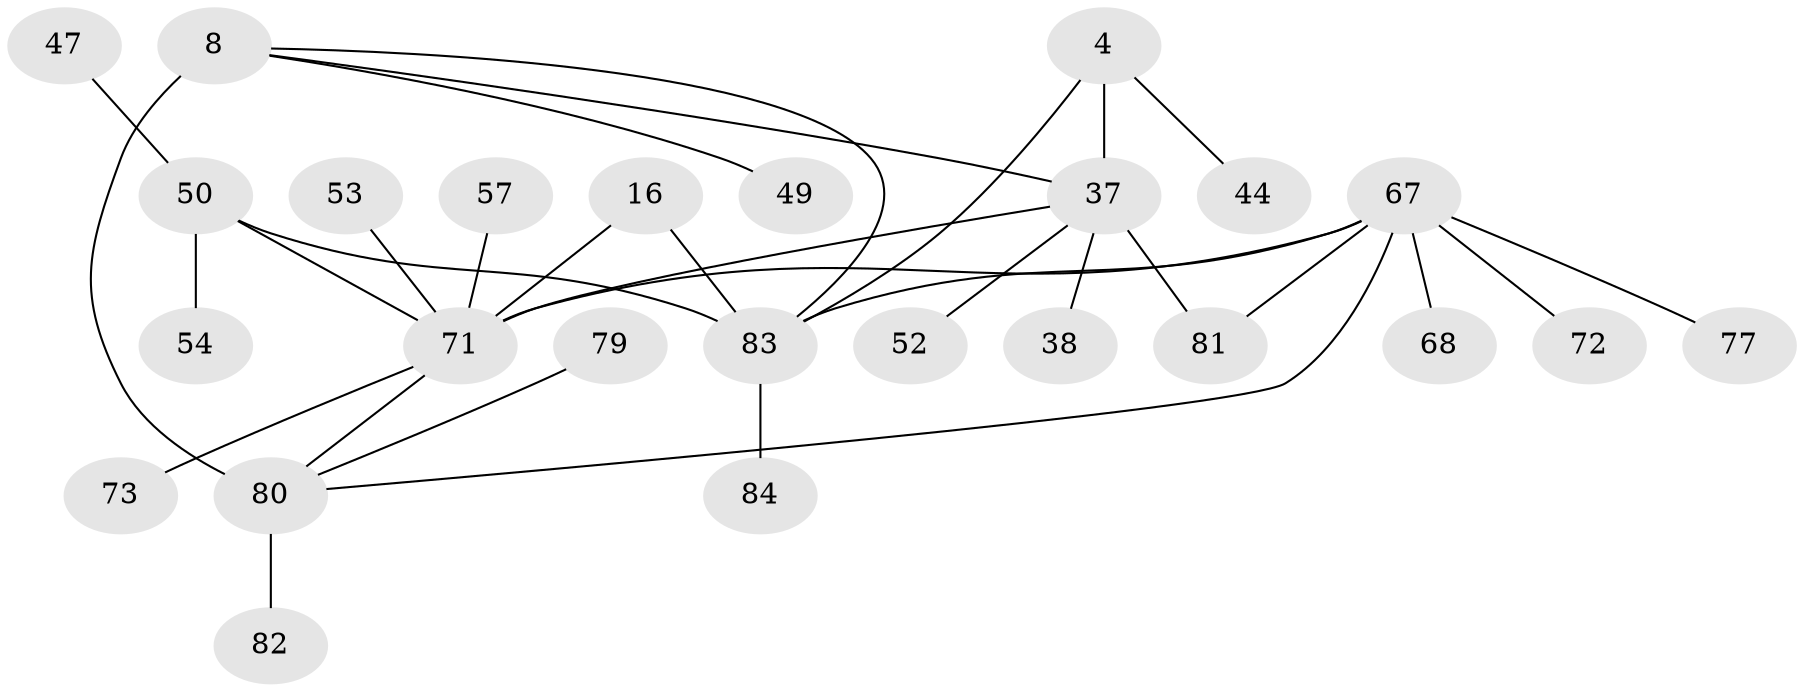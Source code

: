 // original degree distribution, {6: 0.047619047619047616, 8: 0.03571428571428571, 5: 0.023809523809523808, 3: 0.07142857142857142, 15: 0.011904761904761904, 7: 0.011904761904761904, 4: 0.03571428571428571, 9: 0.011904761904761904, 11: 0.023809523809523808, 2: 0.19047619047619047, 1: 0.5357142857142857}
// Generated by graph-tools (version 1.1) at 2025/59/03/04/25 21:59:06]
// undirected, 25 vertices, 31 edges
graph export_dot {
graph [start="1"]
  node [color=gray90,style=filled];
  4 [super="+3"];
  8 [super="+7"];
  16 [super="+15"];
  37 [super="+2"];
  38 [super="+23"];
  44 [super="+21"];
  47;
  49;
  50 [super="+12"];
  52;
  53;
  54;
  57;
  67 [super="+66"];
  68;
  71 [super="+27+24+10+22+48+20"];
  72;
  73 [super="+28"];
  77 [super="+29"];
  79 [super="+78"];
  80 [super="+74+76"];
  81;
  82;
  83 [super="+33+64+51+58+62+65+75"];
  84 [super="+32"];
  4 -- 44;
  4 -- 83;
  4 -- 37 [weight=4];
  8 -- 49;
  8 -- 83;
  8 -- 80 [weight=4];
  8 -- 37;
  16 -- 83 [weight=4];
  16 -- 71;
  37 -- 38;
  37 -- 71 [weight=3];
  37 -- 81;
  37 -- 52;
  47 -- 50;
  50 -- 83;
  50 -- 54;
  50 -- 71 [weight=4];
  53 -- 71;
  57 -- 71;
  67 -- 68;
  67 -- 71 [weight=5];
  67 -- 72;
  67 -- 77;
  67 -- 80;
  67 -- 81;
  67 -- 83 [weight=2];
  71 -- 73;
  71 -- 80;
  79 -- 80;
  80 -- 82;
  83 -- 84;
}
